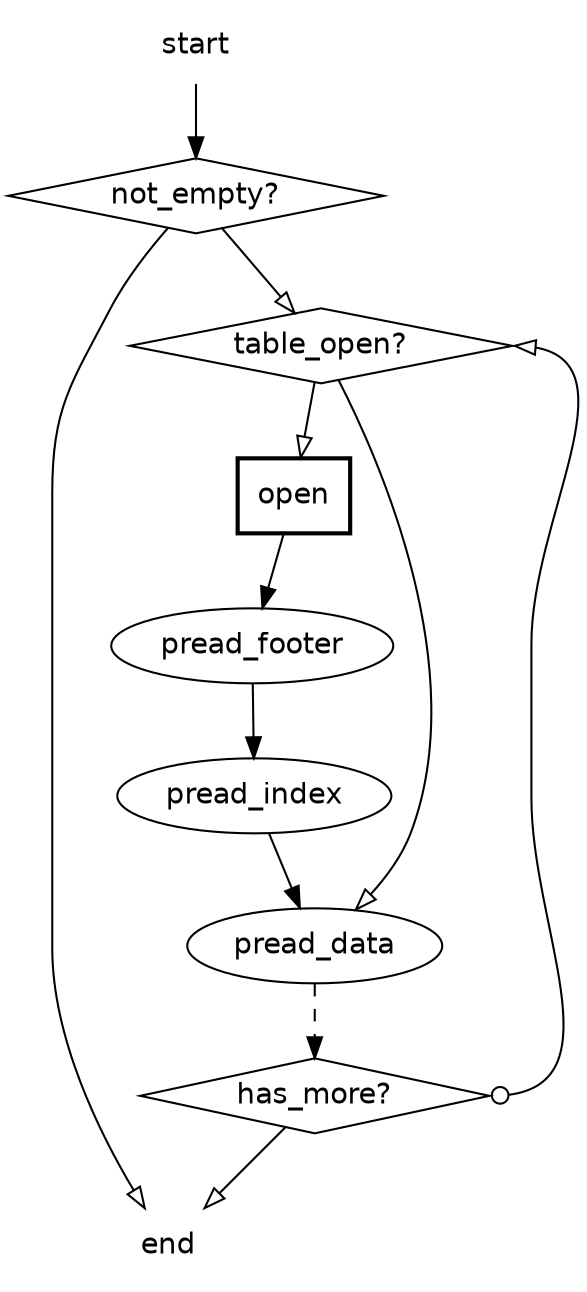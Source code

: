 digraph SCGraph {
  graph [fontname="helvetica"];
  node  [fontname="helvetica"];
  edge  [fontname="helvetica"];
  start [shape=plaintext];
  start -> not_empty;
  end [shape=plaintext];
  not_empty [shape=diamond,label="not_empty?"];
  not_empty -> end [arrowhead=empty];
  not_empty -> table_open [arrowhead=empty];
  table_open [shape=diamond,label="table_open?"];
  table_open -> open [arrowhead=empty];
  table_open -> pread_data [arrowhead=empty];
  pread_data -> has_more [style=dashed];
  has_more [shape=diamond,label="has_more?"];
  has_more -> end [arrowhead=empty];
  has_more:e -> table_open:e [arrowhead=empty,dir=both,arrowtail=odot];
  open [shape=box,style=bold];
  open -> pread_footer;
  pread_footer -> pread_index;
  pread_index -> pread_data;
}
